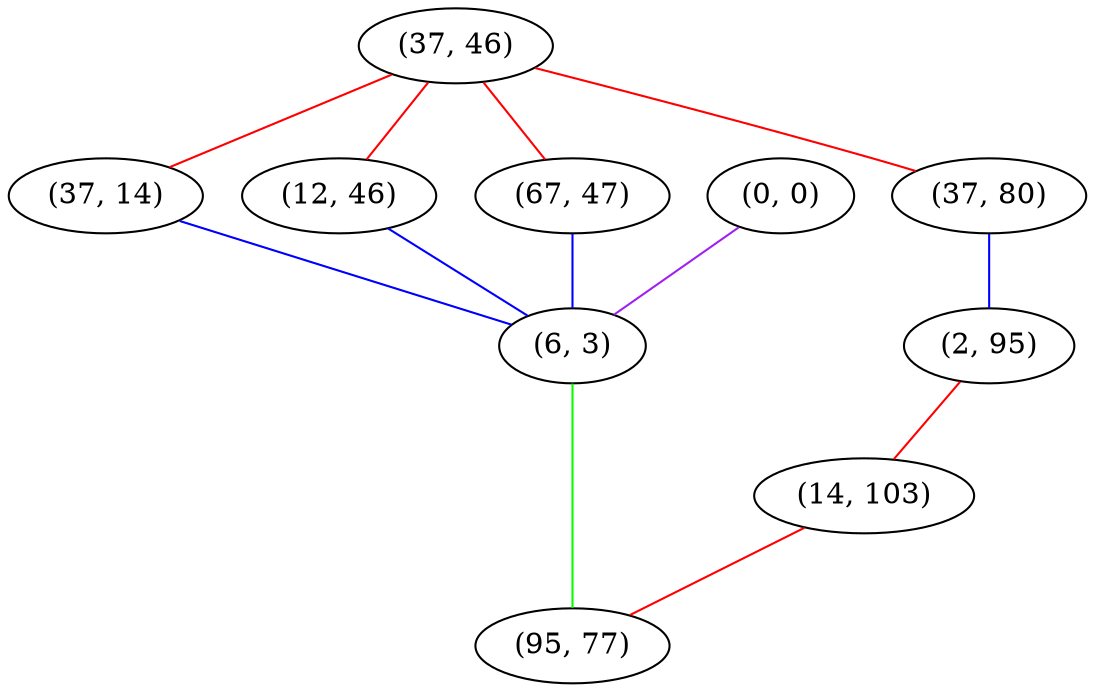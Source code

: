graph "" {
"(37, 46)";
"(37, 14)";
"(0, 0)";
"(12, 46)";
"(37, 80)";
"(67, 47)";
"(2, 95)";
"(14, 103)";
"(6, 3)";
"(95, 77)";
"(37, 46)" -- "(37, 14)"  [color=red, key=0, weight=1];
"(37, 46)" -- "(67, 47)"  [color=red, key=0, weight=1];
"(37, 46)" -- "(12, 46)"  [color=red, key=0, weight=1];
"(37, 46)" -- "(37, 80)"  [color=red, key=0, weight=1];
"(37, 14)" -- "(6, 3)"  [color=blue, key=0, weight=3];
"(0, 0)" -- "(6, 3)"  [color=purple, key=0, weight=4];
"(12, 46)" -- "(6, 3)"  [color=blue, key=0, weight=3];
"(37, 80)" -- "(2, 95)"  [color=blue, key=0, weight=3];
"(67, 47)" -- "(6, 3)"  [color=blue, key=0, weight=3];
"(2, 95)" -- "(14, 103)"  [color=red, key=0, weight=1];
"(14, 103)" -- "(95, 77)"  [color=red, key=0, weight=1];
"(6, 3)" -- "(95, 77)"  [color=green, key=0, weight=2];
}
